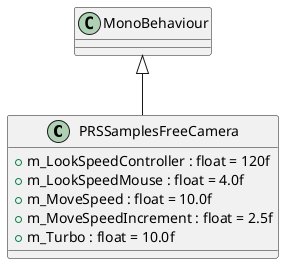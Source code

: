 @startuml
class PRSSamplesFreeCamera {
    + m_LookSpeedController : float = 120f
    + m_LookSpeedMouse : float = 4.0f
    + m_MoveSpeed : float = 10.0f
    + m_MoveSpeedIncrement : float = 2.5f
    + m_Turbo : float = 10.0f
}
MonoBehaviour <|-- PRSSamplesFreeCamera
@enduml
